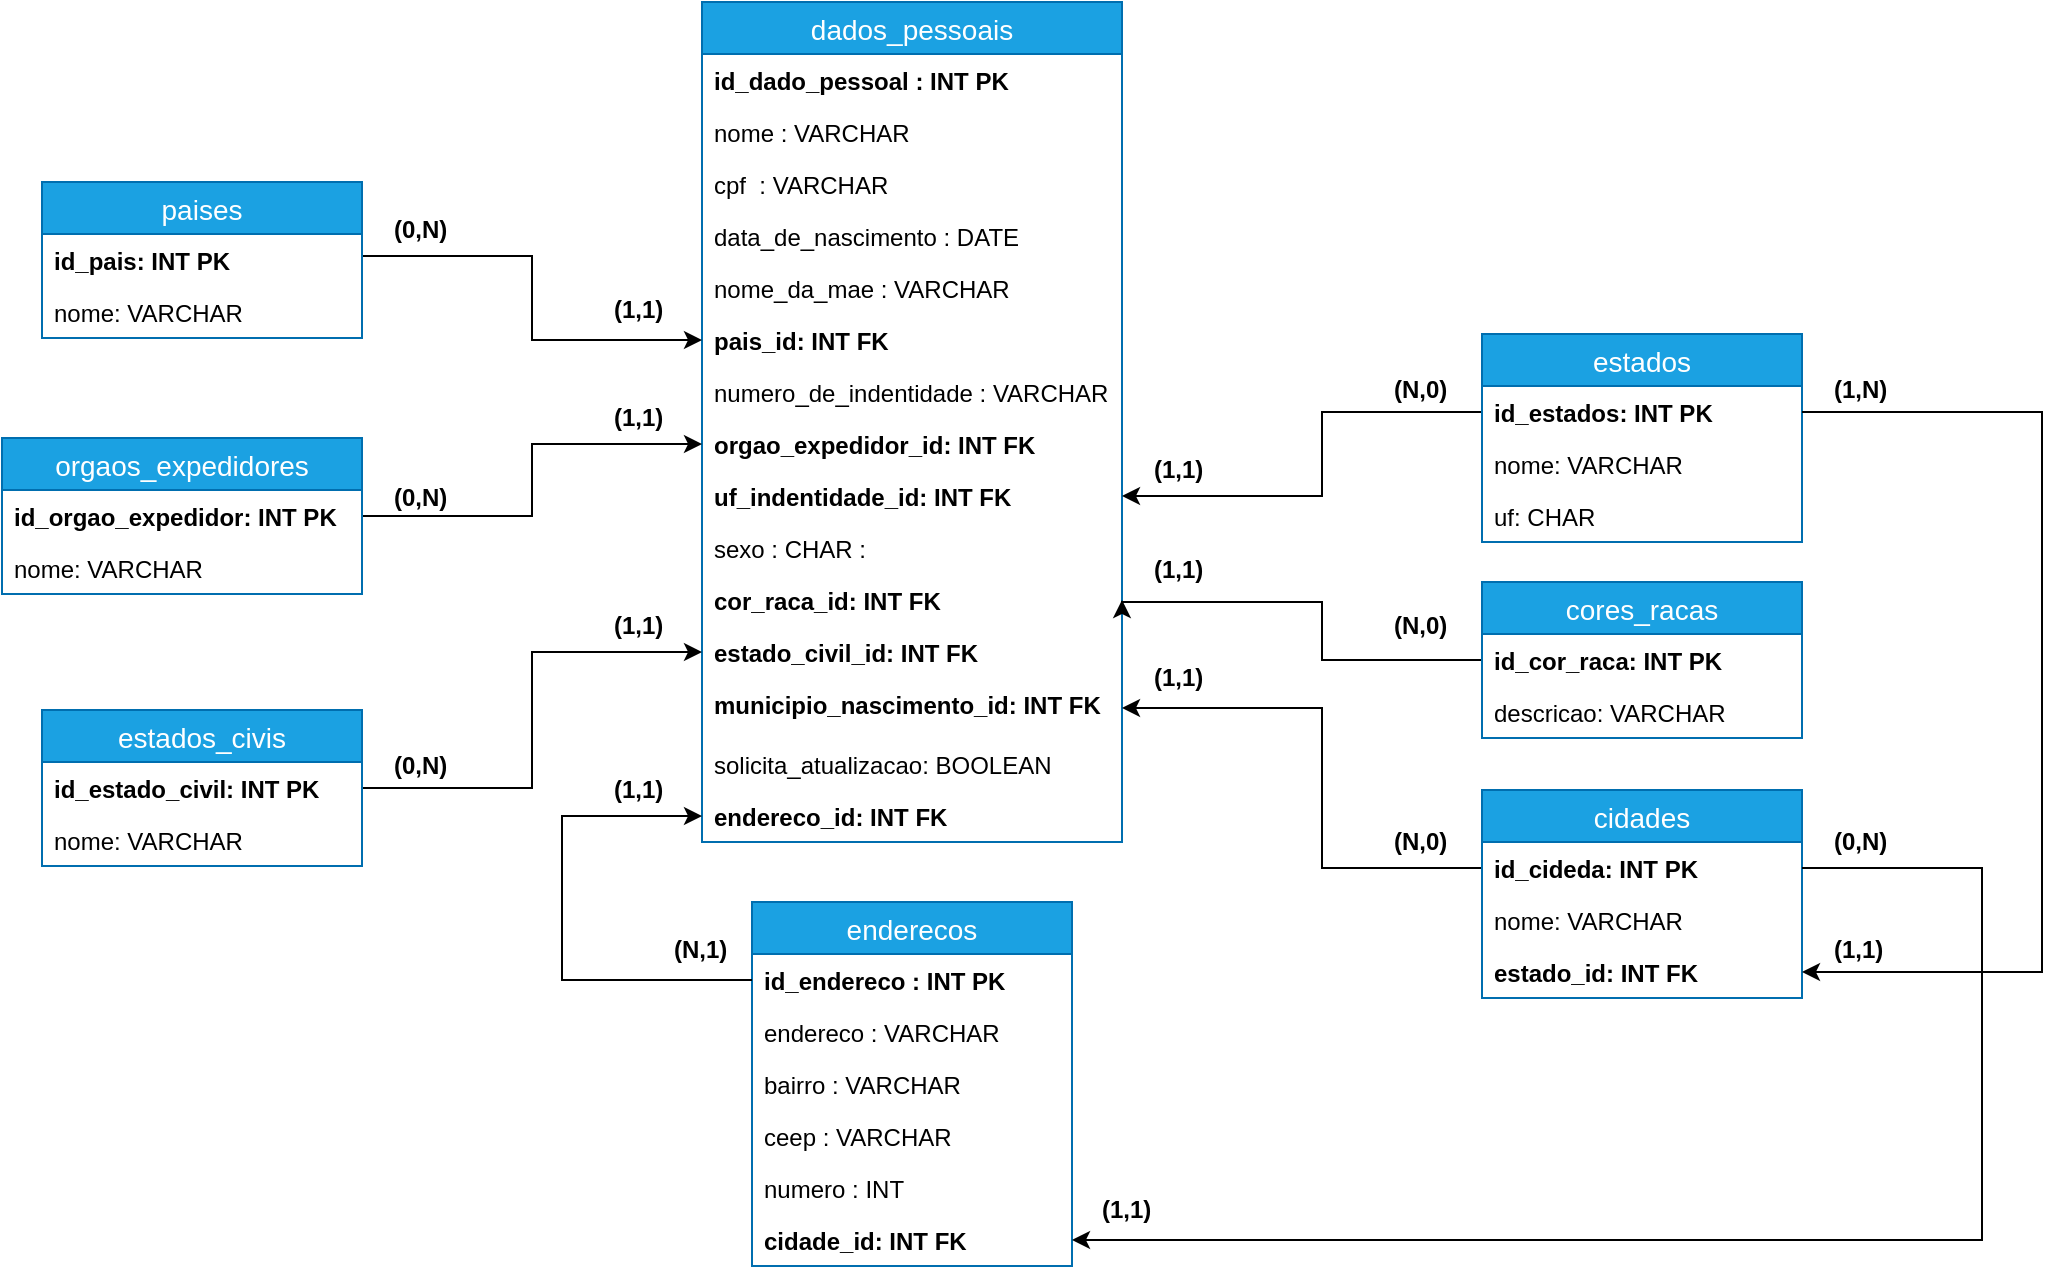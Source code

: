 <mxfile version="13.0.3" type="device"><diagram id="ISlsBLV3wB_5_IDJXVfU" name="Página-1"><mxGraphModel dx="1679" dy="494" grid="1" gridSize="10" guides="1" tooltips="1" connect="1" arrows="1" fold="1" page="1" pageScale="1" pageWidth="827" pageHeight="1169" math="0" shadow="0"><root><mxCell id="0"/><mxCell id="1" parent="0"/><mxCell id="DeJdcRrC9Q5Mr3J2WJtH-1" value="dados_pessoais" style="swimlane;fontStyle=0;childLayout=stackLayout;horizontal=1;startSize=26;horizontalStack=0;resizeParent=1;resizeParentMax=0;resizeLast=0;collapsible=1;marginBottom=0;align=center;fontSize=14;fillColor=#1ba1e2;strokeColor=#006EAF;fontColor=#ffffff;" parent="1" vertex="1"><mxGeometry x="220" y="10" width="210" height="420" as="geometry"/></mxCell><mxCell id="DeJdcRrC9Q5Mr3J2WJtH-2" value="id_dado_pessoal : INT PK" style="text;strokeColor=none;fillColor=none;spacingLeft=4;spacingRight=4;overflow=hidden;rotatable=0;points=[[0,0.5],[1,0.5]];portConstraint=eastwest;fontSize=12;fontStyle=1" parent="DeJdcRrC9Q5Mr3J2WJtH-1" vertex="1"><mxGeometry y="26" width="210" height="26" as="geometry"/></mxCell><mxCell id="DeJdcRrC9Q5Mr3J2WJtH-3" value="nome : VARCHAR " style="text;strokeColor=none;fillColor=none;spacingLeft=4;spacingRight=4;overflow=hidden;rotatable=0;points=[[0,0.5],[1,0.5]];portConstraint=eastwest;fontSize=12;" parent="DeJdcRrC9Q5Mr3J2WJtH-1" vertex="1"><mxGeometry y="52" width="210" height="26" as="geometry"/></mxCell><mxCell id="DeJdcRrC9Q5Mr3J2WJtH-4" value="cpf  : VARCHAR " style="text;strokeColor=none;fillColor=none;spacingLeft=4;spacingRight=4;overflow=hidden;rotatable=0;points=[[0,0.5],[1,0.5]];portConstraint=eastwest;fontSize=12;" parent="DeJdcRrC9Q5Mr3J2WJtH-1" vertex="1"><mxGeometry y="78" width="210" height="26" as="geometry"/></mxCell><mxCell id="DeJdcRrC9Q5Mr3J2WJtH-5" value="data_de_nascimento : DATE" style="text;strokeColor=none;fillColor=none;spacingLeft=4;spacingRight=4;overflow=hidden;rotatable=0;points=[[0,0.5],[1,0.5]];portConstraint=eastwest;fontSize=12;" parent="DeJdcRrC9Q5Mr3J2WJtH-1" vertex="1"><mxGeometry y="104" width="210" height="26" as="geometry"/></mxCell><mxCell id="kHbZVwmbKjAXTNU8LyhI-2" value="nome_da_mae : VARCHAR" style="text;strokeColor=none;fillColor=none;spacingLeft=4;spacingRight=4;overflow=hidden;rotatable=0;points=[[0,0.5],[1,0.5]];portConstraint=eastwest;fontSize=12;" parent="DeJdcRrC9Q5Mr3J2WJtH-1" vertex="1"><mxGeometry y="130" width="210" height="26" as="geometry"/></mxCell><mxCell id="kHbZVwmbKjAXTNU8LyhI-3" value="pais_id: INT FK" style="text;strokeColor=none;fillColor=none;spacingLeft=4;spacingRight=4;overflow=hidden;rotatable=0;points=[[0,0.5],[1,0.5]];portConstraint=eastwest;fontSize=12;fontStyle=1" parent="DeJdcRrC9Q5Mr3J2WJtH-1" vertex="1"><mxGeometry y="156" width="210" height="26" as="geometry"/></mxCell><mxCell id="kHbZVwmbKjAXTNU8LyhI-1" value="numero_de_indentidade : VARCHAR" style="text;strokeColor=none;fillColor=none;spacingLeft=4;spacingRight=4;overflow=hidden;rotatable=0;points=[[0,0.5],[1,0.5]];portConstraint=eastwest;fontSize=12;" parent="DeJdcRrC9Q5Mr3J2WJtH-1" vertex="1"><mxGeometry y="182" width="210" height="26" as="geometry"/></mxCell><mxCell id="kHbZVwmbKjAXTNU8LyhI-5" value="orgao_expedidor_id: INT FK" style="text;strokeColor=none;fillColor=none;spacingLeft=4;spacingRight=4;overflow=hidden;rotatable=0;points=[[0,0.5],[1,0.5]];portConstraint=eastwest;fontSize=12;fontStyle=1" parent="DeJdcRrC9Q5Mr3J2WJtH-1" vertex="1"><mxGeometry y="208" width="210" height="26" as="geometry"/></mxCell><mxCell id="-biAQMMIUR0b_Ai2ROM4-5" value="uf_indentidade_id: INT FK" style="text;strokeColor=none;fillColor=none;spacingLeft=4;spacingRight=4;overflow=hidden;rotatable=0;points=[[0,0.5],[1,0.5]];portConstraint=eastwest;fontSize=12;fontStyle=1" parent="DeJdcRrC9Q5Mr3J2WJtH-1" vertex="1"><mxGeometry y="234" width="210" height="26" as="geometry"/></mxCell><mxCell id="kHbZVwmbKjAXTNU8LyhI-6" value="sexo : CHAR :" style="text;strokeColor=none;fillColor=none;spacingLeft=4;spacingRight=4;overflow=hidden;rotatable=0;points=[[0,0.5],[1,0.5]];portConstraint=eastwest;fontSize=12;" parent="DeJdcRrC9Q5Mr3J2WJtH-1" vertex="1"><mxGeometry y="260" width="210" height="26" as="geometry"/></mxCell><mxCell id="-biAQMMIUR0b_Ai2ROM4-7" value="cor_raca_id: INT FK" style="text;strokeColor=none;fillColor=none;spacingLeft=4;spacingRight=4;overflow=hidden;rotatable=0;points=[[0,0.5],[1,0.5]];portConstraint=eastwest;fontSize=12;fontStyle=1" parent="DeJdcRrC9Q5Mr3J2WJtH-1" vertex="1"><mxGeometry y="286" width="210" height="26" as="geometry"/></mxCell><mxCell id="-biAQMMIUR0b_Ai2ROM4-8" value="estado_civil_id: INT FK" style="text;strokeColor=none;fillColor=none;spacingLeft=4;spacingRight=4;overflow=hidden;rotatable=0;points=[[0,0.5],[1,0.5]];portConstraint=eastwest;fontSize=12;fontStyle=1" parent="DeJdcRrC9Q5Mr3J2WJtH-1" vertex="1"><mxGeometry y="312" width="210" height="26" as="geometry"/></mxCell><mxCell id="-biAQMMIUR0b_Ai2ROM4-9" value="municipio_nascimento_id: INT FK" style="text;strokeColor=none;fillColor=none;spacingLeft=4;spacingRight=4;overflow=hidden;rotatable=0;points=[[0,0.5],[1,0.5]];portConstraint=eastwest;fontSize=12;fontStyle=1" parent="DeJdcRrC9Q5Mr3J2WJtH-1" vertex="1"><mxGeometry y="338" width="210" height="30" as="geometry"/></mxCell><mxCell id="nQBx_b--l5-n1r_SuYCF-26" value="solicita_atualizacao: BOOLEAN" style="text;strokeColor=none;fillColor=none;spacingLeft=4;spacingRight=4;overflow=hidden;rotatable=0;points=[[0,0.5],[1,0.5]];portConstraint=eastwest;fontSize=12;" parent="DeJdcRrC9Q5Mr3J2WJtH-1" vertex="1"><mxGeometry y="368" width="210" height="26" as="geometry"/></mxCell><mxCell id="nQBx_b--l5-n1r_SuYCF-35" value="endereco_id: INT FK" style="text;strokeColor=none;fillColor=none;spacingLeft=4;spacingRight=4;overflow=hidden;rotatable=0;points=[[0,0.5],[1,0.5]];portConstraint=eastwest;fontSize=12;fontStyle=1" parent="DeJdcRrC9Q5Mr3J2WJtH-1" vertex="1"><mxGeometry y="394" width="210" height="26" as="geometry"/></mxCell><mxCell id="nQBx_b--l5-n1r_SuYCF-5" style="edgeStyle=orthogonalEdgeStyle;rounded=0;orthogonalLoop=1;jettySize=auto;html=1;exitX=0;exitY=0.5;exitDx=0;exitDy=0;entryX=1;entryY=0.5;entryDx=0;entryDy=0;fontColor=#000000;" parent="1" source="nQBx_b--l5-n1r_SuYCF-2" target="-biAQMMIUR0b_Ai2ROM4-7" edge="1"><mxGeometry relative="1" as="geometry"><Array as="points"><mxPoint x="530" y="339"/><mxPoint x="530" y="310"/></Array></mxGeometry></mxCell><mxCell id="nQBx_b--l5-n1r_SuYCF-10" style="edgeStyle=orthogonalEdgeStyle;rounded=0;orthogonalLoop=1;jettySize=auto;html=1;exitX=1;exitY=0.5;exitDx=0;exitDy=0;entryX=0;entryY=0.5;entryDx=0;entryDy=0;fontColor=#000000;" parent="1" source="nQBx_b--l5-n1r_SuYCF-7" target="kHbZVwmbKjAXTNU8LyhI-5" edge="1"><mxGeometry relative="1" as="geometry"/></mxCell><mxCell id="nQBx_b--l5-n1r_SuYCF-15" style="edgeStyle=orthogonalEdgeStyle;rounded=0;orthogonalLoop=1;jettySize=auto;html=1;exitX=0;exitY=0.5;exitDx=0;exitDy=0;fontColor=#000000;" parent="1" source="nQBx_b--l5-n1r_SuYCF-12" target="-biAQMMIUR0b_Ai2ROM4-5" edge="1"><mxGeometry relative="1" as="geometry"><Array as="points"><mxPoint x="530" y="215"/><mxPoint x="530" y="257"/></Array></mxGeometry></mxCell><mxCell id="nQBx_b--l5-n1r_SuYCF-20" style="edgeStyle=orthogonalEdgeStyle;rounded=0;orthogonalLoop=1;jettySize=auto;html=1;exitX=1;exitY=0.5;exitDx=0;exitDy=0;entryX=0;entryY=0.5;entryDx=0;entryDy=0;fontColor=#000000;" parent="1" source="nQBx_b--l5-n1r_SuYCF-17" target="-biAQMMIUR0b_Ai2ROM4-8" edge="1"><mxGeometry relative="1" as="geometry"/></mxCell><mxCell id="nQBx_b--l5-n1r_SuYCF-25" style="edgeStyle=orthogonalEdgeStyle;rounded=0;orthogonalLoop=1;jettySize=auto;html=1;exitX=1;exitY=0.5;exitDx=0;exitDy=0;entryX=0;entryY=0.5;entryDx=0;entryDy=0;fontColor=#000000;" parent="1" source="nQBx_b--l5-n1r_SuYCF-22" target="kHbZVwmbKjAXTNU8LyhI-3" edge="1"><mxGeometry relative="1" as="geometry"><Array as="points"><mxPoint x="135" y="137"/><mxPoint x="135" y="179"/></Array></mxGeometry></mxCell><mxCell id="nQBx_b--l5-n1r_SuYCF-31" style="edgeStyle=orthogonalEdgeStyle;rounded=0;orthogonalLoop=1;jettySize=auto;html=1;exitX=0;exitY=0.5;exitDx=0;exitDy=0;entryX=1;entryY=0.5;entryDx=0;entryDy=0;fontColor=#000000;" parent="1" source="nQBx_b--l5-n1r_SuYCF-28" target="-biAQMMIUR0b_Ai2ROM4-9" edge="1"><mxGeometry relative="1" as="geometry"><Array as="points"><mxPoint x="530" y="443"/><mxPoint x="530" y="363"/></Array></mxGeometry></mxCell><mxCell id="nQBx_b--l5-n1r_SuYCF-1" value="cores_racas" style="swimlane;fontStyle=0;childLayout=stackLayout;horizontal=1;startSize=26;horizontalStack=0;resizeParent=1;resizeParentMax=0;resizeLast=0;collapsible=1;marginBottom=0;align=center;fontSize=14;fillColor=#1ba1e2;strokeColor=#006EAF;fontColor=#ffffff;" parent="1" vertex="1"><mxGeometry x="610" y="300" width="160" height="78" as="geometry"/></mxCell><mxCell id="nQBx_b--l5-n1r_SuYCF-2" value="id_cor_raca: INT PK" style="text;strokeColor=none;fillColor=none;spacingLeft=4;spacingRight=4;overflow=hidden;rotatable=0;points=[[0,0.5],[1,0.5]];portConstraint=eastwest;fontSize=12;fontStyle=1" parent="nQBx_b--l5-n1r_SuYCF-1" vertex="1"><mxGeometry y="26" width="160" height="26" as="geometry"/></mxCell><mxCell id="nQBx_b--l5-n1r_SuYCF-4" value="descricao: VARCHAR" style="text;strokeColor=none;fillColor=none;spacingLeft=4;spacingRight=4;overflow=hidden;rotatable=0;points=[[0,0.5],[1,0.5]];portConstraint=eastwest;fontSize=12;" parent="nQBx_b--l5-n1r_SuYCF-1" vertex="1"><mxGeometry y="52" width="160" height="26" as="geometry"/></mxCell><mxCell id="nQBx_b--l5-n1r_SuYCF-11" value="estados" style="swimlane;fontStyle=0;childLayout=stackLayout;horizontal=1;startSize=26;horizontalStack=0;resizeParent=1;resizeParentMax=0;resizeLast=0;collapsible=1;marginBottom=0;align=center;fontSize=14;fillColor=#1ba1e2;strokeColor=#006EAF;fontColor=#ffffff;" parent="1" vertex="1"><mxGeometry x="610" y="176" width="160" height="104" as="geometry"/></mxCell><mxCell id="nQBx_b--l5-n1r_SuYCF-12" value="id_estados: INT PK" style="text;strokeColor=none;fillColor=none;spacingLeft=4;spacingRight=4;overflow=hidden;rotatable=0;points=[[0,0.5],[1,0.5]];portConstraint=eastwest;fontSize=12;fontStyle=1" parent="nQBx_b--l5-n1r_SuYCF-11" vertex="1"><mxGeometry y="26" width="160" height="26" as="geometry"/></mxCell><mxCell id="nQBx_b--l5-n1r_SuYCF-13" value="nome: VARCHAR" style="text;strokeColor=none;fillColor=none;spacingLeft=4;spacingRight=4;overflow=hidden;rotatable=0;points=[[0,0.5],[1,0.5]];portConstraint=eastwest;fontSize=12;" parent="nQBx_b--l5-n1r_SuYCF-11" vertex="1"><mxGeometry y="52" width="160" height="26" as="geometry"/></mxCell><mxCell id="nQBx_b--l5-n1r_SuYCF-14" value="uf: CHAR" style="text;strokeColor=none;fillColor=none;spacingLeft=4;spacingRight=4;overflow=hidden;rotatable=0;points=[[0,0.5],[1,0.5]];portConstraint=eastwest;fontSize=12;" parent="nQBx_b--l5-n1r_SuYCF-11" vertex="1"><mxGeometry y="78" width="160" height="26" as="geometry"/></mxCell><mxCell id="nQBx_b--l5-n1r_SuYCF-27" value="cidades" style="swimlane;fontStyle=0;childLayout=stackLayout;horizontal=1;startSize=26;horizontalStack=0;resizeParent=1;resizeParentMax=0;resizeLast=0;collapsible=1;marginBottom=0;align=center;fontSize=14;fillColor=#1ba1e2;strokeColor=#006EAF;fontColor=#ffffff;" parent="1" vertex="1"><mxGeometry x="610" y="404" width="160" height="104" as="geometry"/></mxCell><mxCell id="nQBx_b--l5-n1r_SuYCF-28" value="id_cideda: INT PK" style="text;strokeColor=none;fillColor=none;spacingLeft=4;spacingRight=4;overflow=hidden;rotatable=0;points=[[0,0.5],[1,0.5]];portConstraint=eastwest;fontSize=12;fontStyle=1" parent="nQBx_b--l5-n1r_SuYCF-27" vertex="1"><mxGeometry y="26" width="160" height="26" as="geometry"/></mxCell><mxCell id="nQBx_b--l5-n1r_SuYCF-29" value="nome: VARCHAR" style="text;strokeColor=none;fillColor=none;spacingLeft=4;spacingRight=4;overflow=hidden;rotatable=0;points=[[0,0.5],[1,0.5]];portConstraint=eastwest;fontSize=12;" parent="nQBx_b--l5-n1r_SuYCF-27" vertex="1"><mxGeometry y="52" width="160" height="26" as="geometry"/></mxCell><mxCell id="nQBx_b--l5-n1r_SuYCF-30" value="estado_id: INT FK" style="text;strokeColor=none;fillColor=none;spacingLeft=4;spacingRight=4;overflow=hidden;rotatable=0;points=[[0,0.5],[1,0.5]];portConstraint=eastwest;fontSize=12;fontStyle=1" parent="nQBx_b--l5-n1r_SuYCF-27" vertex="1"><mxGeometry y="78" width="160" height="26" as="geometry"/></mxCell><mxCell id="nQBx_b--l5-n1r_SuYCF-32" style="edgeStyle=orthogonalEdgeStyle;rounded=0;orthogonalLoop=1;jettySize=auto;html=1;exitX=1;exitY=0.5;exitDx=0;exitDy=0;entryX=1;entryY=0.5;entryDx=0;entryDy=0;fontColor=#000000;" parent="1" source="nQBx_b--l5-n1r_SuYCF-12" target="nQBx_b--l5-n1r_SuYCF-30" edge="1"><mxGeometry relative="1" as="geometry"><Array as="points"><mxPoint x="890" y="215"/><mxPoint x="890" y="495"/></Array></mxGeometry></mxCell><mxCell id="-biAQMMIUR0b_Ai2ROM4-1" value="enderecos" style="swimlane;fontStyle=0;childLayout=stackLayout;horizontal=1;startSize=26;horizontalStack=0;resizeParent=1;resizeParentMax=0;resizeLast=0;collapsible=1;marginBottom=0;align=center;fontSize=14;fillColor=#1ba1e2;strokeColor=#006EAF;fontColor=#ffffff;" parent="1" vertex="1"><mxGeometry x="245" y="460" width="160" height="182" as="geometry"/></mxCell><mxCell id="-biAQMMIUR0b_Ai2ROM4-2" value="id_endereco : INT PK" style="text;strokeColor=none;fillColor=none;spacingLeft=4;spacingRight=4;overflow=hidden;rotatable=0;points=[[0,0.5],[1,0.5]];portConstraint=eastwest;fontSize=12;fontStyle=1" parent="-biAQMMIUR0b_Ai2ROM4-1" vertex="1"><mxGeometry y="26" width="160" height="26" as="geometry"/></mxCell><mxCell id="yezgIDqgxOmRt1LGa23G-22" value="endereco : VARCHAR" style="text;strokeColor=none;fillColor=none;spacingLeft=4;spacingRight=4;overflow=hidden;rotatable=0;points=[[0,0.5],[1,0.5]];portConstraint=eastwest;fontSize=12;fontStyle=0" parent="-biAQMMIUR0b_Ai2ROM4-1" vertex="1"><mxGeometry y="52" width="160" height="26" as="geometry"/></mxCell><mxCell id="-biAQMMIUR0b_Ai2ROM4-3" value="bairro : VARCHAR" style="text;strokeColor=none;fillColor=none;spacingLeft=4;spacingRight=4;overflow=hidden;rotatable=0;points=[[0,0.5],[1,0.5]];portConstraint=eastwest;fontSize=12;" parent="-biAQMMIUR0b_Ai2ROM4-1" vertex="1"><mxGeometry y="78" width="160" height="26" as="geometry"/></mxCell><mxCell id="-biAQMMIUR0b_Ai2ROM4-4" value="ceep : VARCHAR" style="text;strokeColor=none;fillColor=none;spacingLeft=4;spacingRight=4;overflow=hidden;rotatable=0;points=[[0,0.5],[1,0.5]];portConstraint=eastwest;fontSize=12;" parent="-biAQMMIUR0b_Ai2ROM4-1" vertex="1"><mxGeometry y="104" width="160" height="26" as="geometry"/></mxCell><mxCell id="-biAQMMIUR0b_Ai2ROM4-10" value="numero : INT" style="text;strokeColor=none;fillColor=none;spacingLeft=4;spacingRight=4;overflow=hidden;rotatable=0;points=[[0,0.5],[1,0.5]];portConstraint=eastwest;fontSize=12;" parent="-biAQMMIUR0b_Ai2ROM4-1" vertex="1"><mxGeometry y="130" width="160" height="26" as="geometry"/></mxCell><mxCell id="-biAQMMIUR0b_Ai2ROM4-11" value="cidade_id: INT FK" style="text;strokeColor=none;fillColor=none;spacingLeft=4;spacingRight=4;overflow=hidden;rotatable=0;points=[[0,0.5],[1,0.5]];portConstraint=eastwest;fontSize=12;fontStyle=1" parent="-biAQMMIUR0b_Ai2ROM4-1" vertex="1"><mxGeometry y="156" width="160" height="26" as="geometry"/></mxCell><mxCell id="nQBx_b--l5-n1r_SuYCF-36" style="edgeStyle=orthogonalEdgeStyle;rounded=0;orthogonalLoop=1;jettySize=auto;html=1;exitX=1;exitY=0.5;exitDx=0;exitDy=0;fontColor=#000000;" parent="1" source="nQBx_b--l5-n1r_SuYCF-28" target="-biAQMMIUR0b_Ai2ROM4-11" edge="1"><mxGeometry relative="1" as="geometry"><Array as="points"><mxPoint x="860" y="443"/><mxPoint x="860" y="629"/></Array></mxGeometry></mxCell><mxCell id="nQBx_b--l5-n1r_SuYCF-37" style="edgeStyle=orthogonalEdgeStyle;rounded=0;orthogonalLoop=1;jettySize=auto;html=1;exitX=0;exitY=0.5;exitDx=0;exitDy=0;entryX=0;entryY=0.5;entryDx=0;entryDy=0;fontColor=#000000;" parent="1" source="-biAQMMIUR0b_Ai2ROM4-2" target="nQBx_b--l5-n1r_SuYCF-35" edge="1"><mxGeometry relative="1" as="geometry"><Array as="points"><mxPoint x="150" y="499"/><mxPoint x="150" y="417"/></Array></mxGeometry></mxCell><mxCell id="ZUeY4eu5hQwpTWq4oNoL-1" value="(0,N)" style="text;strokeColor=none;fillColor=none;spacingLeft=4;spacingRight=4;overflow=hidden;rotatable=0;points=[[0,0.5],[1,0.5]];portConstraint=eastwest;fontSize=12;fontStyle=1" parent="1" vertex="1"><mxGeometry x="60" y="110" width="40" height="26" as="geometry"/></mxCell><mxCell id="ZUeY4eu5hQwpTWq4oNoL-2" value="(1,1)" style="text;strokeColor=none;fillColor=none;spacingLeft=4;spacingRight=4;overflow=hidden;rotatable=0;points=[[0,0.5],[1,0.5]];portConstraint=eastwest;fontSize=12;fontStyle=1" parent="1" vertex="1"><mxGeometry x="170" y="150" width="40" height="26" as="geometry"/></mxCell><mxCell id="ZUeY4eu5hQwpTWq4oNoL-3" value="(1,1)" style="text;strokeColor=none;fillColor=none;spacingLeft=4;spacingRight=4;overflow=hidden;rotatable=0;points=[[0,0.5],[1,0.5]];portConstraint=eastwest;fontSize=12;fontStyle=1" parent="1" vertex="1"><mxGeometry x="170" y="204" width="40" height="26" as="geometry"/></mxCell><mxCell id="ZUeY4eu5hQwpTWq4oNoL-4" value="(0,N)" style="text;strokeColor=none;fillColor=none;spacingLeft=4;spacingRight=4;overflow=hidden;rotatable=0;points=[[0,0.5],[1,0.5]];portConstraint=eastwest;fontSize=12;fontStyle=1" parent="1" vertex="1"><mxGeometry x="60" y="244" width="40" height="26" as="geometry"/></mxCell><mxCell id="ZUeY4eu5hQwpTWq4oNoL-5" value="(0,N)" style="text;strokeColor=none;fillColor=none;spacingLeft=4;spacingRight=4;overflow=hidden;rotatable=0;points=[[0,0.5],[1,0.5]];portConstraint=eastwest;fontSize=12;fontStyle=1" parent="1" vertex="1"><mxGeometry x="60" y="378" width="40" height="26" as="geometry"/></mxCell><mxCell id="ZUeY4eu5hQwpTWq4oNoL-6" value="(1,1)" style="text;strokeColor=none;fillColor=none;spacingLeft=4;spacingRight=4;overflow=hidden;rotatable=0;points=[[0,0.5],[1,0.5]];portConstraint=eastwest;fontSize=12;fontStyle=1" parent="1" vertex="1"><mxGeometry x="170" y="308" width="40" height="26" as="geometry"/></mxCell><mxCell id="ZUeY4eu5hQwpTWq4oNoL-7" value="(1,1)" style="text;strokeColor=none;fillColor=none;spacingLeft=4;spacingRight=4;overflow=hidden;rotatable=0;points=[[0,0.5],[1,0.5]];portConstraint=eastwest;fontSize=12;fontStyle=1" parent="1" vertex="1"><mxGeometry x="170" y="390" width="40" height="26" as="geometry"/></mxCell><mxCell id="ZUeY4eu5hQwpTWq4oNoL-8" value="(N,1)" style="text;strokeColor=none;fillColor=none;spacingLeft=4;spacingRight=4;overflow=hidden;rotatable=0;points=[[0,0.5],[1,0.5]];portConstraint=eastwest;fontSize=12;fontStyle=1" parent="1" vertex="1"><mxGeometry x="200" y="470" width="40" height="26" as="geometry"/></mxCell><mxCell id="ZUeY4eu5hQwpTWq4oNoL-9" value="(1,1)" style="text;strokeColor=none;fillColor=none;spacingLeft=4;spacingRight=4;overflow=hidden;rotatable=0;points=[[0,0.5],[1,0.5]];portConstraint=eastwest;fontSize=12;fontStyle=1" parent="1" vertex="1"><mxGeometry x="440" y="334" width="40" height="26" as="geometry"/></mxCell><mxCell id="ZUeY4eu5hQwpTWq4oNoL-10" value="(1,1)" style="text;strokeColor=none;fillColor=none;spacingLeft=4;spacingRight=4;overflow=hidden;rotatable=0;points=[[0,0.5],[1,0.5]];portConstraint=eastwest;fontSize=12;fontStyle=1" parent="1" vertex="1"><mxGeometry x="440" y="280" width="40" height="26" as="geometry"/></mxCell><mxCell id="ZUeY4eu5hQwpTWq4oNoL-11" value="(N,0)" style="text;strokeColor=none;fillColor=none;spacingLeft=4;spacingRight=4;overflow=hidden;rotatable=0;points=[[0,0.5],[1,0.5]];portConstraint=eastwest;fontSize=12;fontStyle=1" parent="1" vertex="1"><mxGeometry x="560" y="308" width="40" height="26" as="geometry"/></mxCell><mxCell id="ZUeY4eu5hQwpTWq4oNoL-12" value="(N,0)" style="text;strokeColor=none;fillColor=none;spacingLeft=4;spacingRight=4;overflow=hidden;rotatable=0;points=[[0,0.5],[1,0.5]];portConstraint=eastwest;fontSize=12;fontStyle=1" parent="1" vertex="1"><mxGeometry x="560" y="416" width="40" height="26" as="geometry"/></mxCell><mxCell id="ZUeY4eu5hQwpTWq4oNoL-15" value="(N,0)" style="text;strokeColor=none;fillColor=none;spacingLeft=4;spacingRight=4;overflow=hidden;rotatable=0;points=[[0,0.5],[1,0.5]];portConstraint=eastwest;fontSize=12;fontStyle=1" parent="1" vertex="1"><mxGeometry x="560" y="190" width="40" height="26" as="geometry"/></mxCell><mxCell id="ZUeY4eu5hQwpTWq4oNoL-16" value="(1,1)" style="text;strokeColor=none;fillColor=none;spacingLeft=4;spacingRight=4;overflow=hidden;rotatable=0;points=[[0,0.5],[1,0.5]];portConstraint=eastwest;fontSize=12;fontStyle=1" parent="1" vertex="1"><mxGeometry x="440" y="230" width="40" height="26" as="geometry"/></mxCell><mxCell id="ZUeY4eu5hQwpTWq4oNoL-17" value="(1,N)" style="text;strokeColor=none;fillColor=none;spacingLeft=4;spacingRight=4;overflow=hidden;rotatable=0;points=[[0,0.5],[1,0.5]];portConstraint=eastwest;fontSize=12;fontStyle=1" parent="1" vertex="1"><mxGeometry x="780" y="190" width="40" height="26" as="geometry"/></mxCell><mxCell id="ZUeY4eu5hQwpTWq4oNoL-18" value="(1,1)" style="text;strokeColor=none;fillColor=none;spacingLeft=4;spacingRight=4;overflow=hidden;rotatable=0;points=[[0,0.5],[1,0.5]];portConstraint=eastwest;fontSize=12;fontStyle=1" parent="1" vertex="1"><mxGeometry x="780" y="470" width="40" height="26" as="geometry"/></mxCell><mxCell id="ZUeY4eu5hQwpTWq4oNoL-19" value="(0,N)" style="text;strokeColor=none;fillColor=none;spacingLeft=4;spacingRight=4;overflow=hidden;rotatable=0;points=[[0,0.5],[1,0.5]];portConstraint=eastwest;fontSize=12;fontStyle=1" parent="1" vertex="1"><mxGeometry x="780" y="416" width="40" height="26" as="geometry"/></mxCell><mxCell id="nQBx_b--l5-n1r_SuYCF-21" value="paises" style="swimlane;fontStyle=0;childLayout=stackLayout;horizontal=1;startSize=26;horizontalStack=0;resizeParent=1;resizeParentMax=0;resizeLast=0;collapsible=1;marginBottom=0;align=center;fontSize=14;fillColor=#1ba1e2;strokeColor=#006EAF;fontColor=#ffffff;" parent="1" vertex="1"><mxGeometry x="-110" y="100" width="160" height="78" as="geometry"/></mxCell><mxCell id="nQBx_b--l5-n1r_SuYCF-22" value="id_pais: INT PK" style="text;strokeColor=none;fillColor=none;spacingLeft=4;spacingRight=4;overflow=hidden;rotatable=0;points=[[0,0.5],[1,0.5]];portConstraint=eastwest;fontSize=12;fontStyle=1" parent="nQBx_b--l5-n1r_SuYCF-21" vertex="1"><mxGeometry y="26" width="160" height="26" as="geometry"/></mxCell><mxCell id="nQBx_b--l5-n1r_SuYCF-23" value="nome: VARCHAR" style="text;strokeColor=none;fillColor=none;spacingLeft=4;spacingRight=4;overflow=hidden;rotatable=0;points=[[0,0.5],[1,0.5]];portConstraint=eastwest;fontSize=12;" parent="nQBx_b--l5-n1r_SuYCF-21" vertex="1"><mxGeometry y="52" width="160" height="26" as="geometry"/></mxCell><mxCell id="ZUeY4eu5hQwpTWq4oNoL-20" value="(1,1)" style="text;strokeColor=none;fillColor=none;spacingLeft=4;spacingRight=4;overflow=hidden;rotatable=0;points=[[0,0.5],[1,0.5]];portConstraint=eastwest;fontSize=12;fontStyle=1" parent="1" vertex="1"><mxGeometry x="414" y="600" width="40" height="26" as="geometry"/></mxCell><mxCell id="nQBx_b--l5-n1r_SuYCF-16" value="estados_civis" style="swimlane;fontStyle=0;childLayout=stackLayout;horizontal=1;startSize=26;horizontalStack=0;resizeParent=1;resizeParentMax=0;resizeLast=0;collapsible=1;marginBottom=0;align=center;fontSize=14;fillColor=#1ba1e2;strokeColor=#006EAF;fontColor=#ffffff;" parent="1" vertex="1"><mxGeometry x="-110" y="364" width="160" height="78" as="geometry"/></mxCell><mxCell id="nQBx_b--l5-n1r_SuYCF-17" value="id_estado_civil: INT PK" style="text;strokeColor=none;fillColor=none;spacingLeft=4;spacingRight=4;overflow=hidden;rotatable=0;points=[[0,0.5],[1,0.5]];portConstraint=eastwest;fontSize=12;fontStyle=1" parent="nQBx_b--l5-n1r_SuYCF-16" vertex="1"><mxGeometry y="26" width="160" height="26" as="geometry"/></mxCell><mxCell id="nQBx_b--l5-n1r_SuYCF-19" value="nome: VARCHAR" style="text;strokeColor=none;fillColor=none;spacingLeft=4;spacingRight=4;overflow=hidden;rotatable=0;points=[[0,0.5],[1,0.5]];portConstraint=eastwest;fontSize=12;" parent="nQBx_b--l5-n1r_SuYCF-16" vertex="1"><mxGeometry y="52" width="160" height="26" as="geometry"/></mxCell><mxCell id="nQBx_b--l5-n1r_SuYCF-6" value="orgaos_expedidores" style="swimlane;fontStyle=0;childLayout=stackLayout;horizontal=1;startSize=26;horizontalStack=0;resizeParent=1;resizeParentMax=0;resizeLast=0;collapsible=1;marginBottom=0;align=center;fontSize=14;fillColor=#1ba1e2;strokeColor=#006EAF;fontColor=#ffffff;" parent="1" vertex="1"><mxGeometry x="-130" y="228" width="180" height="78" as="geometry"/></mxCell><mxCell id="nQBx_b--l5-n1r_SuYCF-7" value="id_orgao_expedidor: INT PK" style="text;strokeColor=none;fillColor=none;spacingLeft=4;spacingRight=4;overflow=hidden;rotatable=0;points=[[0,0.5],[1,0.5]];portConstraint=eastwest;fontSize=12;fontStyle=1" parent="nQBx_b--l5-n1r_SuYCF-6" vertex="1"><mxGeometry y="26" width="180" height="26" as="geometry"/></mxCell><mxCell id="nQBx_b--l5-n1r_SuYCF-8" value="nome: VARCHAR" style="text;strokeColor=none;fillColor=none;spacingLeft=4;spacingRight=4;overflow=hidden;rotatable=0;points=[[0,0.5],[1,0.5]];portConstraint=eastwest;fontSize=12;" parent="nQBx_b--l5-n1r_SuYCF-6" vertex="1"><mxGeometry y="52" width="180" height="26" as="geometry"/></mxCell></root></mxGraphModel></diagram></mxfile>